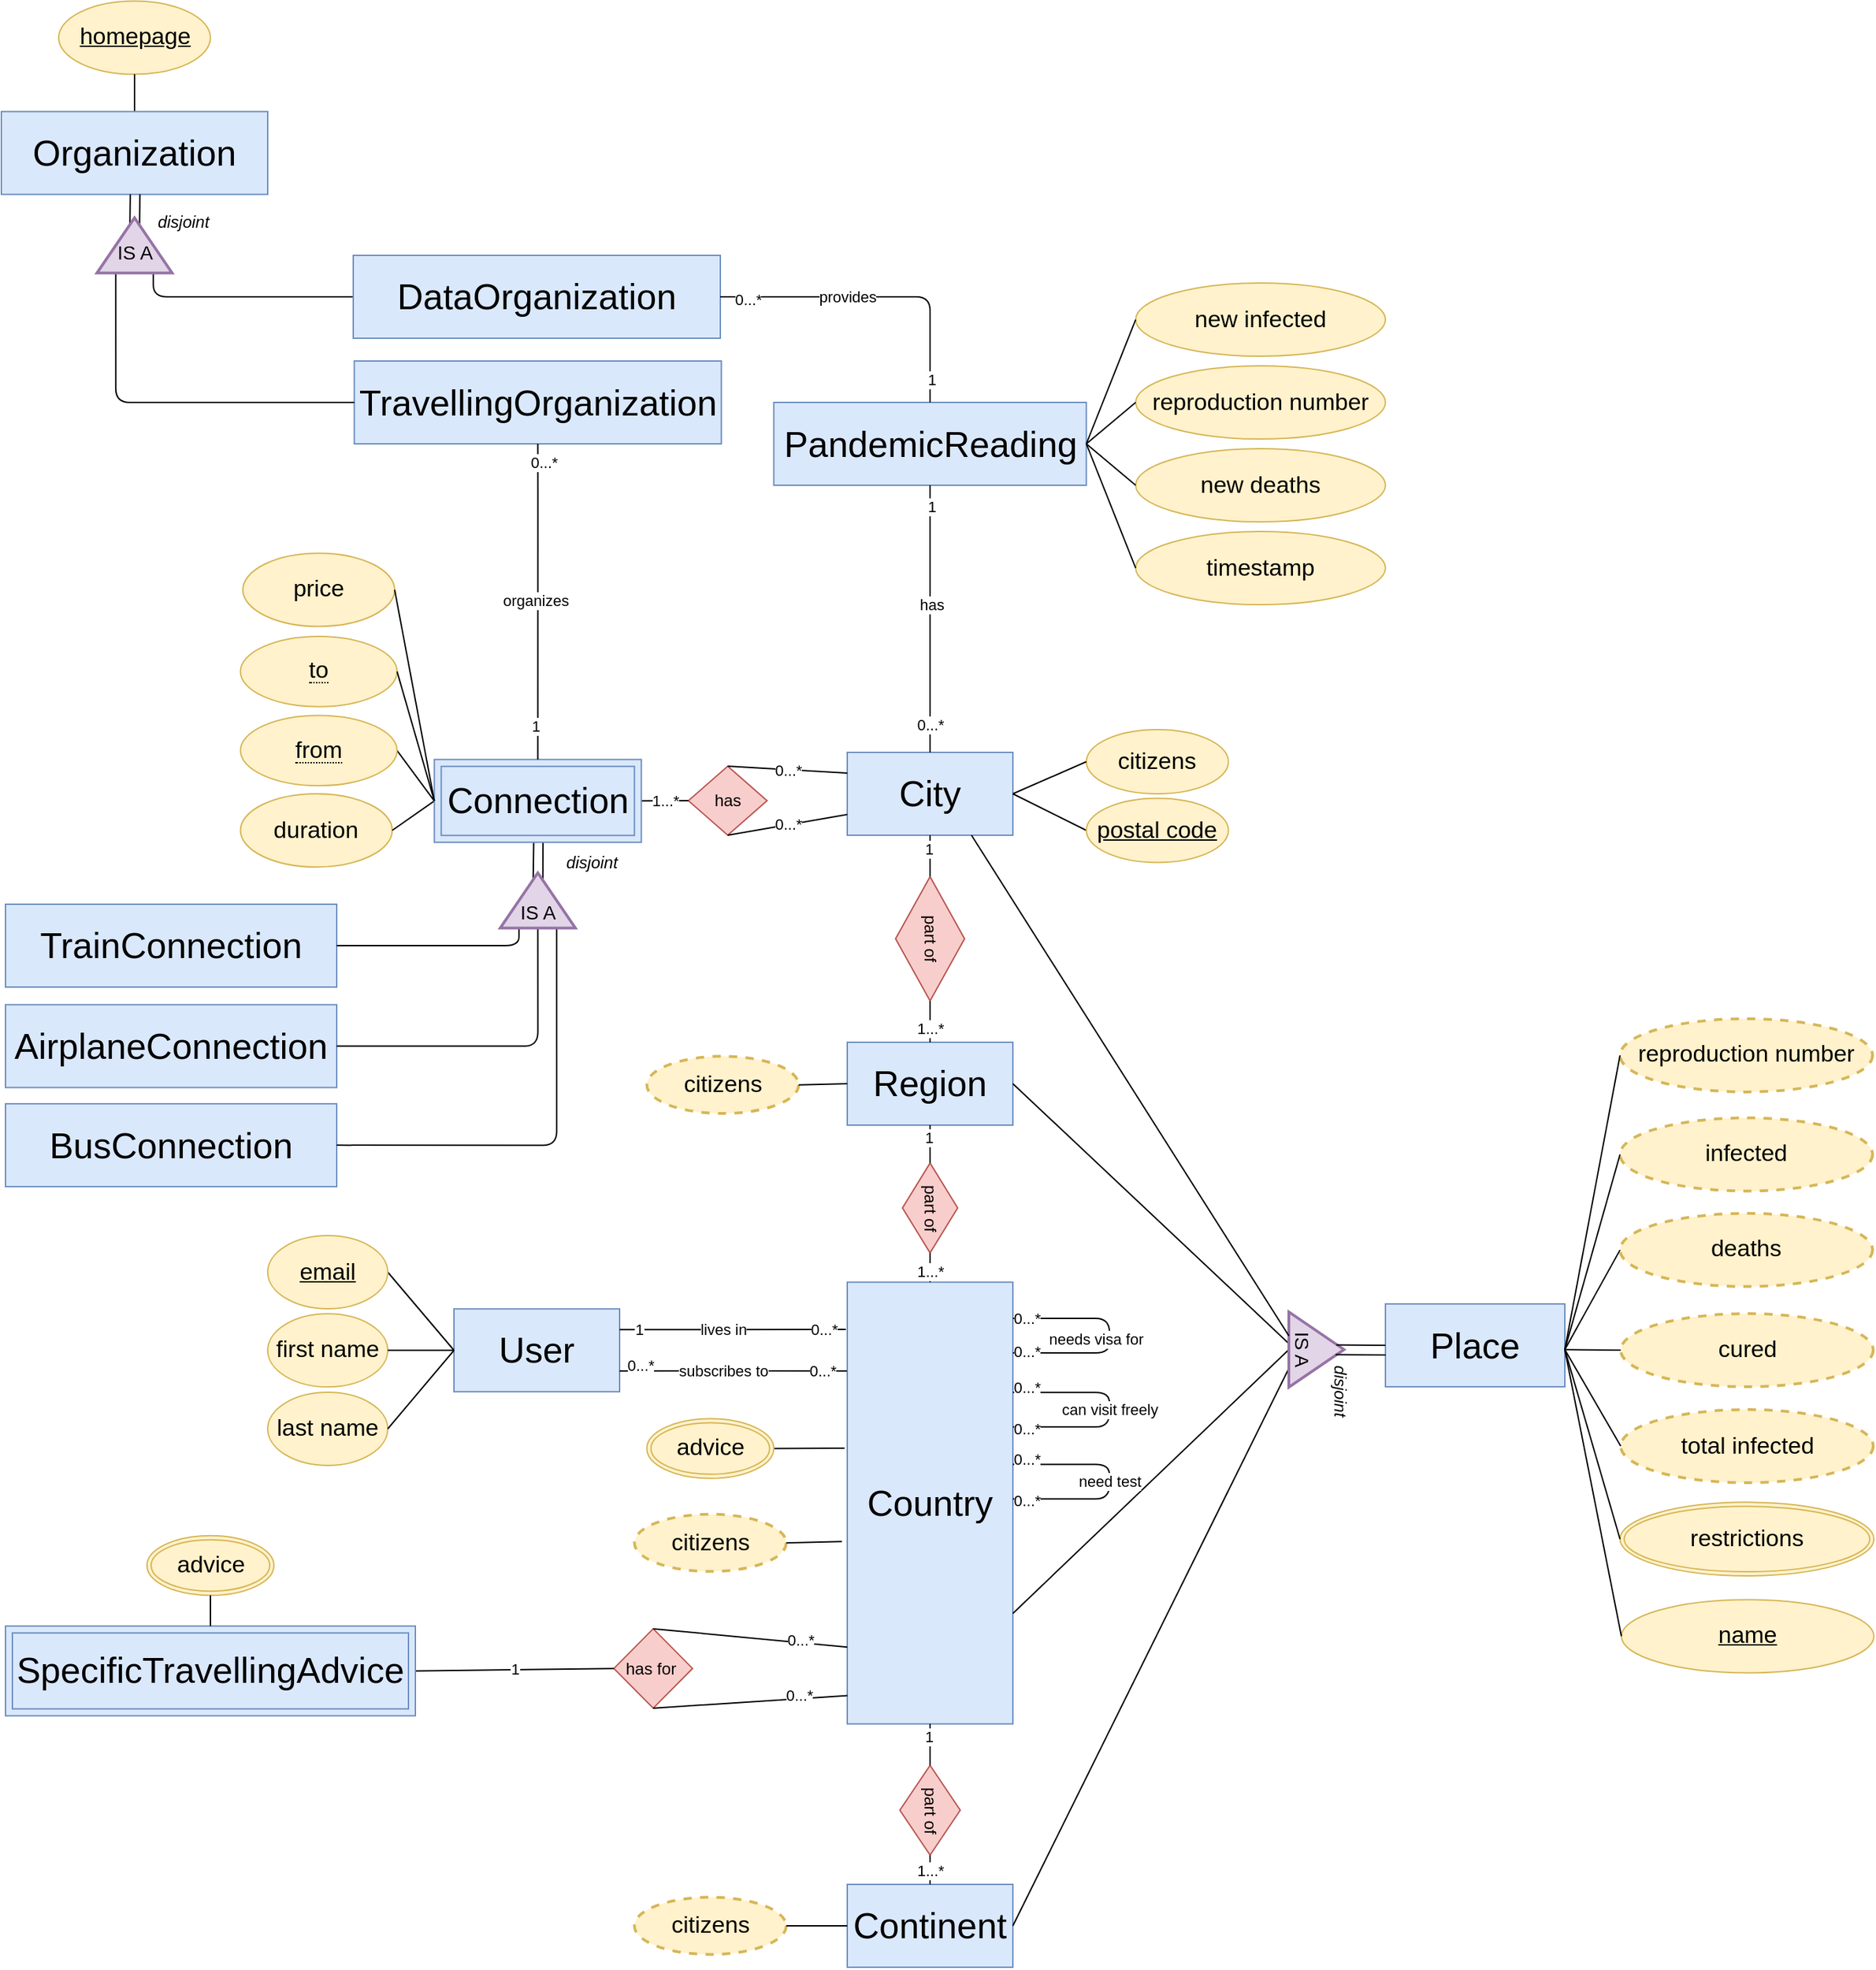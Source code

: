 <mxfile version="13.9.9" type="device"><diagram id="ZjA8rYTFpwmVR6wOcmPj" name="Page-1"><mxGraphModel dx="5244" dy="2432" grid="1" gridSize="10" guides="1" tooltips="1" connect="1" arrows="1" fold="1" page="0" pageScale="1" pageWidth="827" pageHeight="1169" math="0" shadow="0"><root><mxCell id="0"/><mxCell id="1" parent="0"/><mxCell id="2HYISnPU2SswC0DxFVqX-3" value="" style="endArrow=none;html=1;exitX=0;exitY=0.75;exitDx=0;exitDy=0;entryX=0;entryY=0.5;entryDx=0;entryDy=0;edgeStyle=orthogonalEdgeStyle;" edge="1" parent="1" source="MnN4bnCFbutlqHpsRMHi-21" target="MnN4bnCFbutlqHpsRMHi-16"><mxGeometry width="50" height="50" relative="1" as="geometry"><mxPoint x="-2140" y="-470" as="sourcePoint"/><mxPoint x="-2090" y="-520" as="targetPoint"/></mxGeometry></mxCell><mxCell id="MnN4bnCFbutlqHpsRMHi-50" value="" style="endArrow=none;html=1;exitX=0.861;exitY=0.438;exitDx=0;exitDy=0;exitPerimeter=0;entryX=0.48;entryY=1.001;entryDx=0;entryDy=0;entryPerimeter=0;" parent="1" source="MnN4bnCFbutlqHpsRMHi-46" target="MnN4bnCFbutlqHpsRMHi-8" edge="1"><mxGeometry width="50" height="50" relative="1" as="geometry"><mxPoint x="-2181.06" y="-74.72" as="sourcePoint"/><mxPoint x="-1999.45" y="-88.32" as="targetPoint"/></mxGeometry></mxCell><mxCell id="MnN4bnCFbutlqHpsRMHi-49" value="" style="endArrow=none;html=1;entryX=0.525;entryY=0.995;entryDx=0;entryDy=0;exitX=0.846;exitY=0.567;exitDx=0;exitDy=0;exitPerimeter=0;entryPerimeter=0;" parent="1" source="MnN4bnCFbutlqHpsRMHi-46" target="MnN4bnCFbutlqHpsRMHi-8" edge="1"><mxGeometry width="50" height="50" relative="1" as="geometry"><mxPoint x="-2170.95" y="-90.0" as="sourcePoint"/><mxPoint x="-1999.253" y="-81.3" as="targetPoint"/></mxGeometry></mxCell><mxCell id="8H0sQJCH0B06Cu_fK3J2-1" value="&lt;font style=&quot;font-size: 26px&quot;&gt;Place&lt;/font&gt;" style="rounded=0;whiteSpace=wrap;html=1;strokeWidth=1;fillColor=#dae8fc;strokeColor=#6c8ebf;" parent="1" vertex="1"><mxGeometry x="-1310" y="239.54" width="130" height="60" as="geometry"/></mxCell><mxCell id="8H0sQJCH0B06Cu_fK3J2-7" value="&lt;span style=&quot;font-size: 17px&quot;&gt;reproduction number&lt;/span&gt;" style="ellipse;whiteSpace=wrap;html=1;dashed=1;strokeWidth=2;fillColor=#fff2cc;strokeColor=#d6b656;" parent="1" vertex="1"><mxGeometry x="-1140" y="32.95" width="183" height="53" as="geometry"/></mxCell><mxCell id="8H0sQJCH0B06Cu_fK3J2-17" value="&lt;font style=&quot;font-size: 26px&quot;&gt;City&lt;/font&gt;" style="rounded=0;whiteSpace=wrap;html=1;fillColor=#dae8fc;strokeColor=#6c8ebf;" parent="1" vertex="1"><mxGeometry x="-1700" y="-160" width="120" height="60" as="geometry"/></mxCell><mxCell id="8H0sQJCH0B06Cu_fK3J2-36" value="&lt;span style=&quot;font-size: 26px&quot;&gt;Region&lt;/span&gt;" style="rounded=0;whiteSpace=wrap;html=1;fillColor=#dae8fc;strokeColor=#6c8ebf;" parent="1" vertex="1"><mxGeometry x="-1700" y="50" width="120" height="60" as="geometry"/></mxCell><mxCell id="8H0sQJCH0B06Cu_fK3J2-41" value="&lt;font style=&quot;font-size: 26px&quot;&gt;Country&lt;/font&gt;" style="rounded=0;whiteSpace=wrap;html=1;fillColor=#dae8fc;strokeColor=#6c8ebf;" parent="1" vertex="1"><mxGeometry x="-1700" y="223.75" width="120" height="320" as="geometry"/></mxCell><mxCell id="8H0sQJCH0B06Cu_fK3J2-50" value="&lt;span style=&quot;font-size: 26px&quot;&gt;Continent&lt;/span&gt;" style="rounded=0;whiteSpace=wrap;html=1;fillColor=#dae8fc;strokeColor=#6c8ebf;" parent="1" vertex="1"><mxGeometry x="-1700" y="660" width="120" height="60" as="geometry"/></mxCell><mxCell id="8H0sQJCH0B06Cu_fK3J2-54" value="" style="endArrow=none;html=1;entryX=1;entryY=0.5;entryDx=0;entryDy=0;exitX=0.39;exitY=1;exitDx=0;exitDy=0;exitPerimeter=0;" parent="1" source="MnN4bnCFbutlqHpsRMHi-36" target="8H0sQJCH0B06Cu_fK3J2-36" edge="1"><mxGeometry width="50" height="50" relative="1" as="geometry"><mxPoint x="-1380" y="331" as="sourcePoint"/><mxPoint x="-1560" y="-40" as="targetPoint"/></mxGeometry></mxCell><mxCell id="8H0sQJCH0B06Cu_fK3J2-55" value="" style="endArrow=none;html=1;exitX=1;exitY=0.75;exitDx=0;exitDy=0;entryX=0;entryY=0.5;entryDx=0;entryDy=0;" parent="1" source="8H0sQJCH0B06Cu_fK3J2-41" target="MnN4bnCFbutlqHpsRMHi-35" edge="1"><mxGeometry width="50" height="50" relative="1" as="geometry"><mxPoint x="-1610" y="10" as="sourcePoint"/><mxPoint x="-1420" y="384" as="targetPoint"/></mxGeometry></mxCell><mxCell id="8H0sQJCH0B06Cu_fK3J2-56" value="" style="endArrow=none;html=1;exitX=1;exitY=0.5;exitDx=0;exitDy=0;entryX=0;entryY=0.75;entryDx=0;entryDy=0;" parent="1" source="8H0sQJCH0B06Cu_fK3J2-50" target="MnN4bnCFbutlqHpsRMHi-35" edge="1"><mxGeometry width="50" height="50" relative="1" as="geometry"><mxPoint x="-1610" y="10" as="sourcePoint"/><mxPoint x="-1120" y="463.13" as="targetPoint"/></mxGeometry></mxCell><mxCell id="8H0sQJCH0B06Cu_fK3J2-67" value="" style="endArrow=none;html=1;exitX=0;exitY=0.5;exitDx=0;exitDy=0;entryX=1;entryY=0.5;entryDx=0;entryDy=0;" parent="1" source="MnN4bnCFbutlqHpsRMHi-8" target="MnN4bnCFbutlqHpsRMHi-6" edge="1"><mxGeometry width="50" height="50" relative="1" as="geometry"><mxPoint x="-2250" y="-8.82" as="sourcePoint"/><mxPoint x="-2220" y="-28.82" as="targetPoint"/></mxGeometry></mxCell><mxCell id="8H0sQJCH0B06Cu_fK3J2-70" value="&lt;span style=&quot;font-size: 17px&quot;&gt;price&lt;/span&gt;" style="ellipse;whiteSpace=wrap;html=1;fillColor=#fff2cc;strokeColor=#d6b656;" parent="1" vertex="1"><mxGeometry x="-2138" y="-304.25" width="110" height="53" as="geometry"/></mxCell><mxCell id="8H0sQJCH0B06Cu_fK3J2-71" value="&lt;span style=&quot;font-size: 17px&quot;&gt;duration&lt;/span&gt;" style="ellipse;whiteSpace=wrap;html=1;fillColor=#fff2cc;strokeColor=#d6b656;" parent="1" vertex="1"><mxGeometry x="-2139.75" y="-130" width="110" height="53" as="geometry"/></mxCell><mxCell id="8H0sQJCH0B06Cu_fK3J2-72" value="&lt;span style=&quot;font-size: 17px&quot;&gt;&lt;u&gt;homepage&lt;/u&gt;&lt;/span&gt;" style="ellipse;whiteSpace=wrap;html=1;fillColor=#fff2cc;strokeColor=#d6b656;" parent="1" vertex="1"><mxGeometry x="-2271.5" y="-704.2" width="110" height="53" as="geometry"/></mxCell><mxCell id="8H0sQJCH0B06Cu_fK3J2-74" value="" style="endArrow=none;html=1;exitX=0.5;exitY=0;exitDx=0;exitDy=0;entryX=0.5;entryY=1;entryDx=0;entryDy=0;" parent="1" source="MnN4bnCFbutlqHpsRMHi-20" target="8H0sQJCH0B06Cu_fK3J2-72" edge="1"><mxGeometry width="50" height="50" relative="1" as="geometry"><mxPoint x="-2486.5" y="-397.8" as="sourcePoint"/><mxPoint x="-2554.5" y="-517.8" as="targetPoint"/></mxGeometry></mxCell><mxCell id="8H0sQJCH0B06Cu_fK3J2-76" value="" style="endArrow=none;html=1;exitX=1;exitY=0.5;exitDx=0;exitDy=0;entryX=0;entryY=0.5;entryDx=0;entryDy=0;" parent="1" source="8H0sQJCH0B06Cu_fK3J2-71" target="MnN4bnCFbutlqHpsRMHi-8" edge="1"><mxGeometry width="50" height="50" relative="1" as="geometry"><mxPoint x="-2230" y="75.18" as="sourcePoint"/><mxPoint x="-2286.75" y="-38.82" as="targetPoint"/></mxGeometry></mxCell><mxCell id="8H0sQJCH0B06Cu_fK3J2-77" value="&lt;font style=&quot;font-size: 26px&quot;&gt;TrainConnection&lt;/font&gt;" style="rounded=0;whiteSpace=wrap;html=1;fillColor=#dae8fc;strokeColor=#6c8ebf;" parent="1" vertex="1"><mxGeometry x="-2310" y="-50" width="240" height="60" as="geometry"/></mxCell><mxCell id="8H0sQJCH0B06Cu_fK3J2-78" value="&lt;font style=&quot;font-size: 26px&quot;&gt;AirplaneConnection&lt;/font&gt;" style="rounded=0;whiteSpace=wrap;html=1;fillColor=#dae8fc;strokeColor=#6c8ebf;" parent="1" vertex="1"><mxGeometry x="-2310" y="22.77" width="240" height="60" as="geometry"/></mxCell><mxCell id="8H0sQJCH0B06Cu_fK3J2-86" value="" style="endArrow=none;html=1;exitX=0;exitY=0.25;exitDx=0;exitDy=0;entryX=1;entryY=0.5;entryDx=0;entryDy=0;edgeStyle=orthogonalEdgeStyle;" parent="1" source="MnN4bnCFbutlqHpsRMHi-46" target="8H0sQJCH0B06Cu_fK3J2-77" edge="1"><mxGeometry width="50" height="50" relative="1" as="geometry"><mxPoint x="-2058.4" y="45.849" as="sourcePoint"/><mxPoint x="-2077" y="57.52" as="targetPoint"/></mxGeometry></mxCell><mxCell id="8H0sQJCH0B06Cu_fK3J2-87" value="" style="endArrow=none;html=1;entryX=1;entryY=0.5;entryDx=0;entryDy=0;exitX=0;exitY=0.5;exitDx=0;exitDy=0;edgeStyle=orthogonalEdgeStyle;" parent="1" source="MnN4bnCFbutlqHpsRMHi-46" target="8H0sQJCH0B06Cu_fK3J2-78" edge="1"><mxGeometry width="50" height="50" relative="1" as="geometry"><mxPoint x="-2058.88" y="52.77" as="sourcePoint"/><mxPoint x="-2077" y="57.52" as="targetPoint"/></mxGeometry></mxCell><mxCell id="8H0sQJCH0B06Cu_fK3J2-103" value="has" style="rhombus;whiteSpace=wrap;html=1;rotation=0;fillColor=#f8cecc;strokeColor=#b85450;" parent="1" vertex="1"><mxGeometry x="-1815.13" y="-150" width="57" height="50" as="geometry"/></mxCell><mxCell id="8H0sQJCH0B06Cu_fK3J2-104" value="0...*" style="endArrow=none;html=1;exitX=0.5;exitY=1;exitDx=0;exitDy=0;entryX=0;entryY=0.75;entryDx=0;entryDy=0;" parent="1" source="8H0sQJCH0B06Cu_fK3J2-103" target="8H0sQJCH0B06Cu_fK3J2-17" edge="1"><mxGeometry width="50" height="50" relative="1" as="geometry"><mxPoint x="-1467" y="-242.25" as="sourcePoint"/><mxPoint x="-1942" y="-62.25" as="targetPoint"/></mxGeometry></mxCell><mxCell id="8H0sQJCH0B06Cu_fK3J2-105" value="0...*" style="endArrow=none;html=1;exitX=0.5;exitY=0;exitDx=0;exitDy=0;entryX=0;entryY=0.25;entryDx=0;entryDy=0;" parent="1" source="8H0sQJCH0B06Cu_fK3J2-103" target="8H0sQJCH0B06Cu_fK3J2-17" edge="1"><mxGeometry width="50" height="50" relative="1" as="geometry"><mxPoint x="-1467" y="-242.25" as="sourcePoint"/><mxPoint x="-2032" y="-62.25" as="targetPoint"/></mxGeometry></mxCell><mxCell id="8H0sQJCH0B06Cu_fK3J2-106" value="1...*" style="endArrow=none;html=1;entryX=1;entryY=0.5;entryDx=0;entryDy=0;exitX=0;exitY=0.5;exitDx=0;exitDy=0;" parent="1" source="8H0sQJCH0B06Cu_fK3J2-103" target="MnN4bnCFbutlqHpsRMHi-8" edge="1"><mxGeometry width="50" height="50" relative="1" as="geometry"><mxPoint x="-1781.13" y="3.5" as="sourcePoint"/><mxPoint x="-2410.88" y="353.52" as="targetPoint"/></mxGeometry></mxCell><mxCell id="8H0sQJCH0B06Cu_fK3J2-120" value="part of" style="shape=rhombus;perimeter=rhombusPerimeter;whiteSpace=wrap;html=1;align=center;rotation=90;fillColor=#f8cecc;strokeColor=#b85450;" parent="1" vertex="1"><mxGeometry x="-1685" y="-50" width="90" height="50" as="geometry"/></mxCell><mxCell id="8H0sQJCH0B06Cu_fK3J2-121" value="" style="endArrow=none;html=1;exitX=1;exitY=0.5;exitDx=0;exitDy=0;entryX=0.5;entryY=0;entryDx=0;entryDy=0;" parent="1" source="8H0sQJCH0B06Cu_fK3J2-120" target="8H0sQJCH0B06Cu_fK3J2-36" edge="1"><mxGeometry width="50" height="50" relative="1" as="geometry"><mxPoint x="-1350" y="226.75" as="sourcePoint"/><mxPoint x="-1920" y="91.75" as="targetPoint"/></mxGeometry></mxCell><mxCell id="8H0sQJCH0B06Cu_fK3J2-122" value="1...*" style="edgeLabel;html=1;align=center;verticalAlign=middle;resizable=0;points=[];" parent="8H0sQJCH0B06Cu_fK3J2-121" vertex="1" connectable="0"><mxGeometry x="0.372" y="-1" relative="1" as="geometry"><mxPoint x="1" y="-1" as="offset"/></mxGeometry></mxCell><mxCell id="8H0sQJCH0B06Cu_fK3J2-123" value="" style="endArrow=none;html=1;exitX=0;exitY=0.5;exitDx=0;exitDy=0;entryX=0.5;entryY=1;entryDx=0;entryDy=0;" parent="1" source="8H0sQJCH0B06Cu_fK3J2-120" target="8H0sQJCH0B06Cu_fK3J2-17" edge="1"><mxGeometry width="50" height="50" relative="1" as="geometry"><mxPoint x="-1160" y="-81.75" as="sourcePoint"/><mxPoint x="-1920" y="-216.75" as="targetPoint"/></mxGeometry></mxCell><mxCell id="8H0sQJCH0B06Cu_fK3J2-124" value="1" style="edgeLabel;html=1;align=center;verticalAlign=middle;resizable=0;points=[];" parent="8H0sQJCH0B06Cu_fK3J2-123" vertex="1" connectable="0"><mxGeometry x="0.353" y="1" relative="1" as="geometry"><mxPoint as="offset"/></mxGeometry></mxCell><mxCell id="8H0sQJCH0B06Cu_fK3J2-125" value="part of" style="shape=rhombus;perimeter=rhombusPerimeter;whiteSpace=wrap;html=1;align=center;rotation=90;fillColor=#f8cecc;strokeColor=#b85450;" parent="1" vertex="1"><mxGeometry x="-1672.5" y="150" width="65" height="40" as="geometry"/></mxCell><mxCell id="8H0sQJCH0B06Cu_fK3J2-126" value="" style="endArrow=none;html=1;exitX=1;exitY=0.5;exitDx=0;exitDy=0;entryX=0.5;entryY=0;entryDx=0;entryDy=0;" parent="1" source="8H0sQJCH0B06Cu_fK3J2-125" target="8H0sQJCH0B06Cu_fK3J2-41" edge="1"><mxGeometry width="50" height="50" relative="1" as="geometry"><mxPoint x="-1158" y="388.75" as="sourcePoint"/><mxPoint x="-1699" y="254.75" as="targetPoint"/></mxGeometry></mxCell><mxCell id="8H0sQJCH0B06Cu_fK3J2-127" value="1...*" style="edgeLabel;html=1;align=center;verticalAlign=middle;resizable=0;points=[];" parent="8H0sQJCH0B06Cu_fK3J2-126" vertex="1" connectable="0"><mxGeometry x="0.372" y="-1" relative="1" as="geometry"><mxPoint x="1" y="-1" as="offset"/></mxGeometry></mxCell><mxCell id="8H0sQJCH0B06Cu_fK3J2-128" value="" style="endArrow=none;html=1;exitX=0;exitY=0.5;exitDx=0;exitDy=0;entryX=0.5;entryY=1;entryDx=0;entryDy=0;" parent="1" source="8H0sQJCH0B06Cu_fK3J2-125" target="8H0sQJCH0B06Cu_fK3J2-36" edge="1"><mxGeometry width="50" height="50" relative="1" as="geometry"><mxPoint x="-1158" y="388.75" as="sourcePoint"/><mxPoint x="-1918" y="253.75" as="targetPoint"/></mxGeometry></mxCell><mxCell id="8H0sQJCH0B06Cu_fK3J2-129" value="1" style="edgeLabel;html=1;align=center;verticalAlign=middle;resizable=0;points=[];" parent="8H0sQJCH0B06Cu_fK3J2-128" vertex="1" connectable="0"><mxGeometry x="0.353" y="1" relative="1" as="geometry"><mxPoint as="offset"/></mxGeometry></mxCell><mxCell id="8H0sQJCH0B06Cu_fK3J2-130" value="part of" style="shape=rhombus;perimeter=rhombusPerimeter;whiteSpace=wrap;html=1;align=center;rotation=90;fillColor=#f8cecc;strokeColor=#b85450;" parent="1" vertex="1"><mxGeometry x="-1672.5" y="584.37" width="65" height="43.75" as="geometry"/></mxCell><mxCell id="8H0sQJCH0B06Cu_fK3J2-131" value="" style="endArrow=none;html=1;exitX=1;exitY=0.5;exitDx=0;exitDy=0;entryX=0.5;entryY=0;entryDx=0;entryDy=0;" parent="1" source="8H0sQJCH0B06Cu_fK3J2-130" target="8H0sQJCH0B06Cu_fK3J2-50" edge="1"><mxGeometry width="50" height="50" relative="1" as="geometry"><mxPoint x="-843" y="388.75" as="sourcePoint"/><mxPoint x="-1423" y="253.75" as="targetPoint"/></mxGeometry></mxCell><mxCell id="8H0sQJCH0B06Cu_fK3J2-132" value="1...*" style="edgeLabel;html=1;align=center;verticalAlign=middle;resizable=0;points=[];" parent="8H0sQJCH0B06Cu_fK3J2-131" vertex="1" connectable="0"><mxGeometry x="0.372" y="-1" relative="1" as="geometry"><mxPoint x="1" y="-3.19" as="offset"/></mxGeometry></mxCell><mxCell id="8H0sQJCH0B06Cu_fK3J2-133" value="" style="endArrow=none;html=1;exitX=0;exitY=0.5;exitDx=0;exitDy=0;entryX=0.5;entryY=1;entryDx=0;entryDy=0;" parent="1" source="8H0sQJCH0B06Cu_fK3J2-130" target="8H0sQJCH0B06Cu_fK3J2-41" edge="1"><mxGeometry width="50" height="50" relative="1" as="geometry"><mxPoint x="-843" y="388.75" as="sourcePoint"/><mxPoint x="-1583" y="253.75" as="targetPoint"/></mxGeometry></mxCell><mxCell id="8H0sQJCH0B06Cu_fK3J2-134" value="1" style="edgeLabel;html=1;align=center;verticalAlign=middle;resizable=0;points=[];" parent="8H0sQJCH0B06Cu_fK3J2-133" vertex="1" connectable="0"><mxGeometry x="0.353" y="1" relative="1" as="geometry"><mxPoint as="offset"/></mxGeometry></mxCell><mxCell id="8H0sQJCH0B06Cu_fK3J2-140" value="" style="endArrow=none;html=1;exitX=1;exitY=0.5;exitDx=0;exitDy=0;" parent="1" source="JsZ9Q_wX39i_eCCLff4k-5" edge="1"><mxGeometry width="50" height="50" relative="1" as="geometry"><mxPoint x="-1715.0" y="430.25" as="sourcePoint"/><mxPoint x="-1702" y="344" as="targetPoint"/></mxGeometry></mxCell><mxCell id="8H0sQJCH0B06Cu_fK3J2-177" value="" style="endArrow=none;html=1;exitX=1;exitY=0.5;exitDx=0;exitDy=0;" parent="1" edge="1"><mxGeometry width="50" height="50" relative="1" as="geometry"><mxPoint x="-1580" y="250.0" as="sourcePoint"/><mxPoint x="-1580" y="275" as="targetPoint"/><Array as="points"><mxPoint x="-1510" y="250"/><mxPoint x="-1510" y="275"/></Array></mxGeometry></mxCell><mxCell id="8H0sQJCH0B06Cu_fK3J2-178" value="needs visa for" style="edgeLabel;html=1;align=center;verticalAlign=middle;resizable=0;points=[];" parent="8H0sQJCH0B06Cu_fK3J2-177" vertex="1" connectable="0"><mxGeometry x="-0.485" y="4" relative="1" as="geometry"><mxPoint x="17.14" y="19" as="offset"/></mxGeometry></mxCell><mxCell id="8H0sQJCH0B06Cu_fK3J2-179" value="0...*" style="edgeLabel;html=1;align=center;verticalAlign=middle;resizable=0;points=[];" parent="8H0sQJCH0B06Cu_fK3J2-177" vertex="1" connectable="0"><mxGeometry x="0.89" y="-1" relative="1" as="geometry"><mxPoint x="0.83" as="offset"/></mxGeometry></mxCell><mxCell id="8H0sQJCH0B06Cu_fK3J2-180" value="0...*" style="edgeLabel;html=1;align=center;verticalAlign=middle;resizable=0;points=[];" parent="8H0sQJCH0B06Cu_fK3J2-177" vertex="1" connectable="0"><mxGeometry x="-0.881" relative="1" as="geometry"><mxPoint as="offset"/></mxGeometry></mxCell><mxCell id="8H0sQJCH0B06Cu_fK3J2-185" value="can visit freely" style="endArrow=none;html=1;entryX=1;entryY=0.5;entryDx=0;entryDy=0;" parent="1" edge="1"><mxGeometry width="50" height="50" relative="1" as="geometry"><mxPoint x="-1580" y="328.63" as="sourcePoint"/><mxPoint x="-1580" y="303.63" as="targetPoint"/><Array as="points"><mxPoint x="-1510" y="328.63"/><mxPoint x="-1510" y="303.63"/></Array><mxPoint as="offset"/></mxGeometry></mxCell><mxCell id="8H0sQJCH0B06Cu_fK3J2-186" value="0...*" style="edgeLabel;html=1;align=center;verticalAlign=middle;resizable=0;points=[];" parent="8H0sQJCH0B06Cu_fK3J2-185" vertex="1" connectable="0"><mxGeometry x="-0.873" y="-1" relative="1" as="geometry"><mxPoint x="-0.56" as="offset"/></mxGeometry></mxCell><mxCell id="8H0sQJCH0B06Cu_fK3J2-187" value="0...*" style="edgeLabel;html=1;align=center;verticalAlign=middle;resizable=0;points=[];" parent="8H0sQJCH0B06Cu_fK3J2-185" vertex="1" connectable="0"><mxGeometry x="0.835" relative="1" as="geometry"><mxPoint x="-3.61" y="-3.67" as="offset"/></mxGeometry></mxCell><mxCell id="8H0sQJCH0B06Cu_fK3J2-191" value="need test" style="endArrow=none;html=1;entryX=1;entryY=0.5;entryDx=0;entryDy=0;" parent="1" edge="1"><mxGeometry width="50" height="50" relative="1" as="geometry"><mxPoint x="-1580" y="380.76" as="sourcePoint"/><mxPoint x="-1580" y="355.76" as="targetPoint"/><Array as="points"><mxPoint x="-1510" y="380.76"/><mxPoint x="-1510" y="355.76"/></Array><mxPoint as="offset"/></mxGeometry></mxCell><mxCell id="8H0sQJCH0B06Cu_fK3J2-192" value="0...*" style="edgeLabel;html=1;align=center;verticalAlign=middle;resizable=0;points=[];" parent="8H0sQJCH0B06Cu_fK3J2-191" vertex="1" connectable="0"><mxGeometry x="-0.873" y="-1" relative="1" as="geometry"><mxPoint x="-0.56" as="offset"/></mxGeometry></mxCell><mxCell id="8H0sQJCH0B06Cu_fK3J2-193" value="0...*" style="edgeLabel;html=1;align=center;verticalAlign=middle;resizable=0;points=[];" parent="8H0sQJCH0B06Cu_fK3J2-191" vertex="1" connectable="0"><mxGeometry x="0.835" relative="1" as="geometry"><mxPoint x="-3.61" y="-3.67" as="offset"/></mxGeometry></mxCell><mxCell id="8H0sQJCH0B06Cu_fK3J2-205" value="has for&amp;nbsp;" style="rhombus;whiteSpace=wrap;html=1;rotation=0;fillColor=#f8cecc;strokeColor=#b85450;" parent="1" vertex="1"><mxGeometry x="-1869.12" y="474.82" width="57" height="57.5" as="geometry"/></mxCell><mxCell id="8H0sQJCH0B06Cu_fK3J2-206" value="" style="endArrow=none;html=1;exitX=0;exitY=0.826;exitDx=0;exitDy=0;entryX=0.5;entryY=0;entryDx=0;entryDy=0;exitPerimeter=0;" parent="1" source="8H0sQJCH0B06Cu_fK3J2-41" target="8H0sQJCH0B06Cu_fK3J2-205" edge="1"><mxGeometry width="50" height="50" relative="1" as="geometry"><mxPoint x="-1753" y="683.75" as="sourcePoint"/><mxPoint x="-1953" y="1458.75" as="targetPoint"/></mxGeometry></mxCell><mxCell id="8H0sQJCH0B06Cu_fK3J2-207" value="0...*" style="edgeLabel;html=1;align=center;verticalAlign=middle;resizable=0;points=[];" parent="8H0sQJCH0B06Cu_fK3J2-206" vertex="1" connectable="0"><mxGeometry x="-0.51" y="-1" relative="1" as="geometry"><mxPoint y="-1" as="offset"/></mxGeometry></mxCell><mxCell id="8H0sQJCH0B06Cu_fK3J2-208" value="" style="endArrow=none;html=1;exitX=0.5;exitY=1;exitDx=0;exitDy=0;entryX=0.001;entryY=0.936;entryDx=0;entryDy=0;entryPerimeter=0;" parent="1" source="8H0sQJCH0B06Cu_fK3J2-205" target="8H0sQJCH0B06Cu_fK3J2-41" edge="1"><mxGeometry width="50" height="50" relative="1" as="geometry"><mxPoint x="-2003" y="1508.75" as="sourcePoint"/><mxPoint x="-1753" y="758.75" as="targetPoint"/></mxGeometry></mxCell><mxCell id="8H0sQJCH0B06Cu_fK3J2-209" value="0...*" style="edgeLabel;html=1;align=center;verticalAlign=middle;resizable=0;points=[];" parent="8H0sQJCH0B06Cu_fK3J2-208" vertex="1" connectable="0"><mxGeometry x="0.56" y="3" relative="1" as="geometry"><mxPoint x="-4.7" as="offset"/></mxGeometry></mxCell><mxCell id="8H0sQJCH0B06Cu_fK3J2-210" value="1" style="endArrow=none;html=1;exitX=0;exitY=0.5;exitDx=0;exitDy=0;entryX=1;entryY=0.5;entryDx=0;entryDy=0;" parent="1" source="8H0sQJCH0B06Cu_fK3J2-205" target="MnN4bnCFbutlqHpsRMHi-10" edge="1"><mxGeometry width="50" height="50" relative="1" as="geometry"><mxPoint x="-1980" y="439.44" as="sourcePoint"/><mxPoint x="-2003.6" y="492.54" as="targetPoint"/></mxGeometry></mxCell><mxCell id="8H0sQJCH0B06Cu_fK3J2-211" value="&lt;span style=&quot;font-size: 26px&quot;&gt;User&lt;/span&gt;" style="rounded=0;whiteSpace=wrap;html=1;fillColor=#dae8fc;strokeColor=#6c8ebf;" parent="1" vertex="1"><mxGeometry x="-1985" y="243.13" width="120" height="60" as="geometry"/></mxCell><mxCell id="8H0sQJCH0B06Cu_fK3J2-213" value="" style="endArrow=none;html=1;entryX=1;entryY=0.5;entryDx=0;entryDy=0;exitX=0;exitY=0.5;exitDx=0;exitDy=0;" parent="1" source="8H0sQJCH0B06Cu_fK3J2-211" target="JsZ9Q_wX39i_eCCLff4k-34" edge="1"><mxGeometry width="50" height="50" relative="1" as="geometry"><mxPoint x="-1960" y="330" as="sourcePoint"/><mxPoint x="-2028.0" y="250.25" as="targetPoint"/></mxGeometry></mxCell><mxCell id="8H0sQJCH0B06Cu_fK3J2-218" value="&lt;span style=&quot;font-size: 17px&quot;&gt;first name&lt;/span&gt;" style="ellipse;whiteSpace=wrap;html=1;fillColor=#fff2cc;strokeColor=#d6b656;" parent="1" vertex="1"><mxGeometry x="-2120" y="246.63" width="87" height="53" as="geometry"/></mxCell><mxCell id="8H0sQJCH0B06Cu_fK3J2-219" value="" style="endArrow=none;html=1;exitX=0;exitY=0.5;exitDx=0;exitDy=0;entryX=1;entryY=0.5;entryDx=0;entryDy=0;" parent="1" source="8H0sQJCH0B06Cu_fK3J2-211" target="8H0sQJCH0B06Cu_fK3J2-218" edge="1"><mxGeometry width="50" height="50" relative="1" as="geometry"><mxPoint x="-2048" y="224.63" as="sourcePoint"/><mxPoint x="-1998" y="174.63" as="targetPoint"/></mxGeometry></mxCell><mxCell id="8H0sQJCH0B06Cu_fK3J2-220" value="subscribes to" style="endArrow=none;html=1;entryX=1;entryY=0.75;entryDx=0;entryDy=0;exitX=-0.002;exitY=0.201;exitDx=0;exitDy=0;exitPerimeter=0;" parent="1" source="8H0sQJCH0B06Cu_fK3J2-41" target="8H0sQJCH0B06Cu_fK3J2-211" edge="1"><mxGeometry x="0.09" width="50" height="50" relative="1" as="geometry"><mxPoint x="-1955" y="154.63" as="sourcePoint"/><mxPoint x="-1768" y="304.63" as="targetPoint"/><mxPoint as="offset"/><Array as="points"><mxPoint x="-1790" y="288"/></Array></mxGeometry></mxCell><mxCell id="8H0sQJCH0B06Cu_fK3J2-221" value="0...*" style="edgeLabel;html=1;align=center;verticalAlign=middle;resizable=0;points=[];" parent="8H0sQJCH0B06Cu_fK3J2-220" vertex="1" connectable="0"><mxGeometry x="0.744" y="-4" relative="1" as="geometry"><mxPoint x="-6.16" as="offset"/></mxGeometry></mxCell><mxCell id="8H0sQJCH0B06Cu_fK3J2-222" value="0...*" style="edgeLabel;html=1;align=center;verticalAlign=middle;resizable=0;points=[];" parent="8H0sQJCH0B06Cu_fK3J2-220" vertex="1" connectable="0"><mxGeometry x="-0.776" relative="1" as="geometry"><mxPoint as="offset"/></mxGeometry></mxCell><mxCell id="8H0sQJCH0B06Cu_fK3J2-223" value="lives in" style="endArrow=none;html=1;entryX=1;entryY=0.25;entryDx=0;entryDy=0;" parent="1" target="8H0sQJCH0B06Cu_fK3J2-211" edge="1"><mxGeometry x="0.085" width="50" height="50" relative="1" as="geometry"><mxPoint x="-1701" y="258" as="sourcePoint"/><mxPoint x="-1921" y="314.63" as="targetPoint"/><Array as="points"/><mxPoint as="offset"/></mxGeometry></mxCell><mxCell id="8H0sQJCH0B06Cu_fK3J2-224" value="0...*" style="edgeLabel;html=1;align=center;verticalAlign=middle;resizable=0;points=[];" parent="8H0sQJCH0B06Cu_fK3J2-223" vertex="1" connectable="0"><mxGeometry x="-0.803" relative="1" as="geometry"><mxPoint as="offset"/></mxGeometry></mxCell><mxCell id="8H0sQJCH0B06Cu_fK3J2-225" value="1" style="edgeLabel;html=1;align=center;verticalAlign=middle;resizable=0;points=[];" parent="8H0sQJCH0B06Cu_fK3J2-223" vertex="1" connectable="0"><mxGeometry x="0.828" relative="1" as="geometry"><mxPoint as="offset"/></mxGeometry></mxCell><mxCell id="8H0sQJCH0B06Cu_fK3J2-240" value="&lt;font style=&quot;font-size: 26px&quot;&gt;BusConnection&lt;/font&gt;" style="rounded=0;whiteSpace=wrap;html=1;fillColor=#dae8fc;strokeColor=#6c8ebf;" parent="1" vertex="1"><mxGeometry x="-2310" y="94.56" width="240" height="60" as="geometry"/></mxCell><mxCell id="8H0sQJCH0B06Cu_fK3J2-241" value="" style="endArrow=none;html=1;exitX=1;exitY=0.5;exitDx=0;exitDy=0;entryX=0;entryY=0.75;entryDx=0;entryDy=0;edgeStyle=orthogonalEdgeStyle;" parent="1" source="8H0sQJCH0B06Cu_fK3J2-240" target="MnN4bnCFbutlqHpsRMHi-46" edge="1"><mxGeometry width="50" height="50" relative="1" as="geometry"><mxPoint x="-2127" y="37.52" as="sourcePoint"/><mxPoint x="-2058.88" y="66.395" as="targetPoint"/></mxGeometry></mxCell><mxCell id="MnN4bnCFbutlqHpsRMHi-1" value="&lt;font style=&quot;font-size: 26px&quot;&gt;PandemicReading&lt;/font&gt;" style="rounded=0;whiteSpace=wrap;html=1;fillColor=#dae8fc;strokeColor=#6c8ebf;" parent="1" vertex="1"><mxGeometry x="-1753.25" y="-413.5" width="226.5" height="60" as="geometry"/></mxCell><mxCell id="MnN4bnCFbutlqHpsRMHi-6" value="&lt;span style=&quot;border-bottom: 1px dotted&quot;&gt;&lt;font style=&quot;font-size: 17px&quot;&gt;from&lt;/font&gt;&lt;/span&gt;" style="ellipse;whiteSpace=wrap;html=1;align=center;fillColor=#fff2cc;strokeColor=#d6b656;" parent="1" vertex="1"><mxGeometry x="-2139.75" y="-186.77" width="113.5" height="50.88" as="geometry"/></mxCell><mxCell id="MnN4bnCFbutlqHpsRMHi-7" value="&lt;span style=&quot;border-bottom: 1px dotted&quot;&gt;&lt;font style=&quot;font-size: 17px&quot;&gt;to&lt;/font&gt;&lt;/span&gt;" style="ellipse;whiteSpace=wrap;html=1;align=center;fillColor=#fff2cc;strokeColor=#d6b656;" parent="1" vertex="1"><mxGeometry x="-2139.75" y="-244" width="113.5" height="50.88" as="geometry"/></mxCell><mxCell id="MnN4bnCFbutlqHpsRMHi-8" value="&lt;span style=&quot;font-size: 26px&quot;&gt;Connection&lt;/span&gt;" style="shape=ext;margin=3;double=1;whiteSpace=wrap;html=1;align=center;fillColor=#dae8fc;strokeColor=#6c8ebf;" parent="1" vertex="1"><mxGeometry x="-1999.25" y="-154.84" width="150" height="60" as="geometry"/></mxCell><mxCell id="MnN4bnCFbutlqHpsRMHi-10" value="&lt;span style=&quot;font-size: 26px&quot;&gt;SpecificTravellingAdvice&lt;/span&gt;" style="shape=ext;margin=3;double=1;whiteSpace=wrap;html=1;align=center;fillColor=#dae8fc;strokeColor=#6c8ebf;" parent="1" vertex="1"><mxGeometry x="-2310" y="472.84" width="297" height="65" as="geometry"/></mxCell><mxCell id="MnN4bnCFbutlqHpsRMHi-12" value="has" style="endArrow=none;html=1;entryX=0.5;entryY=0;entryDx=0;entryDy=0;exitX=0.5;exitY=1;exitDx=0;exitDy=0;" parent="1" source="MnN4bnCFbutlqHpsRMHi-1" target="8H0sQJCH0B06Cu_fK3J2-17" edge="1"><mxGeometry x="-0.112" y="1" width="50" height="50" relative="1" as="geometry"><mxPoint x="-2340" y="190" as="sourcePoint"/><mxPoint x="-2290" y="140" as="targetPoint"/><mxPoint as="offset"/></mxGeometry></mxCell><mxCell id="MnN4bnCFbutlqHpsRMHi-13" value="1" style="edgeLabel;html=1;align=center;verticalAlign=middle;resizable=0;points=[];" parent="MnN4bnCFbutlqHpsRMHi-12" vertex="1" connectable="0"><mxGeometry x="-0.846" y="1" relative="1" as="geometry"><mxPoint as="offset"/></mxGeometry></mxCell><mxCell id="MnN4bnCFbutlqHpsRMHi-14" value="0...*" style="edgeLabel;html=1;align=center;verticalAlign=middle;resizable=0;points=[];" parent="MnN4bnCFbutlqHpsRMHi-12" vertex="1" connectable="0"><mxGeometry x="0.735" y="1" relative="1" as="geometry"><mxPoint x="-1" y="5.5" as="offset"/></mxGeometry></mxCell><mxCell id="MnN4bnCFbutlqHpsRMHi-17" value="&lt;span style=&quot;font-size: 26px&quot;&gt;TravellingOrganization&lt;/span&gt;" style="rounded=0;whiteSpace=wrap;html=1;fillColor=#dae8fc;strokeColor=#6c8ebf;" parent="1" vertex="1"><mxGeometry x="-2057.25" y="-443.5" width="266" height="60" as="geometry"/></mxCell><mxCell id="MnN4bnCFbutlqHpsRMHi-20" value="&lt;span style=&quot;font-size: 26px&quot;&gt;Organization&lt;/span&gt;" style="rounded=0;whiteSpace=wrap;html=1;fillColor=#dae8fc;strokeColor=#6c8ebf;" parent="1" vertex="1"><mxGeometry x="-2313" y="-624.2" width="193" height="60" as="geometry"/></mxCell><mxCell id="MnN4bnCFbutlqHpsRMHi-23" value="&lt;i&gt;disjoint&lt;/i&gt;" style="text;html=1;strokeColor=none;fillColor=none;align=center;verticalAlign=middle;whiteSpace=wrap;rounded=0;" parent="1" vertex="1"><mxGeometry x="-2201.5" y="-554.2" width="40" height="20" as="geometry"/></mxCell><mxCell id="MnN4bnCFbutlqHpsRMHi-24" value="" style="endArrow=none;html=1;entryX=0.52;entryY=1.005;entryDx=0;entryDy=0;entryPerimeter=0;exitX=0.846;exitY=0.567;exitDx=0;exitDy=0;exitPerimeter=0;" parent="1" source="MnN4bnCFbutlqHpsRMHi-21" edge="1"><mxGeometry width="50" height="50" relative="1" as="geometry"><mxPoint x="-2561" y="-381.0" as="sourcePoint"/><mxPoint x="-2212.64" y="-564.2" as="targetPoint"/></mxGeometry></mxCell><mxCell id="MnN4bnCFbutlqHpsRMHi-25" value="" style="endArrow=none;html=1;exitX=0.861;exitY=0.438;exitDx=0;exitDy=0;exitPerimeter=0;entryX=0.484;entryY=1.005;entryDx=0;entryDy=0;entryPerimeter=0;" parent="1" source="MnN4bnCFbutlqHpsRMHi-21" edge="1"><mxGeometry width="50" height="50" relative="1" as="geometry"><mxPoint x="-2571.11" y="-365.72" as="sourcePoint"/><mxPoint x="-2219.588" y="-564.2" as="targetPoint"/></mxGeometry></mxCell><mxCell id="MnN4bnCFbutlqHpsRMHi-28" value="" style="endArrow=none;html=1;exitX=0;exitY=0.25;exitDx=0;exitDy=0;entryX=0;entryY=0.5;entryDx=0;entryDy=0;edgeStyle=orthogonalEdgeStyle;" parent="1" source="MnN4bnCFbutlqHpsRMHi-21" target="MnN4bnCFbutlqHpsRMHi-17" edge="1"><mxGeometry width="50" height="50" relative="1" as="geometry"><mxPoint x="-2541.5" y="-226.5" as="sourcePoint"/><mxPoint x="-2491.5" y="-276.5" as="targetPoint"/></mxGeometry></mxCell><mxCell id="MnN4bnCFbutlqHpsRMHi-34" value="&lt;span style=&quot;font-size: 17px&quot;&gt;restrictions&lt;/span&gt;" style="ellipse;shape=doubleEllipse;margin=3;whiteSpace=wrap;html=1;align=center;fillColor=#fff2cc;strokeColor=#d6b656;" parent="1" vertex="1"><mxGeometry x="-1140" y="383.18" width="184" height="53.3" as="geometry"/></mxCell><mxCell id="MnN4bnCFbutlqHpsRMHi-35" value="" style="triangle;whiteSpace=wrap;html=1;strokeWidth=2;rotation=0;fillColor=#e1d5e7;strokeColor=#9673a6;" parent="1" vertex="1"><mxGeometry x="-1380.0" y="245.36" width="40" height="54.5" as="geometry"/></mxCell><mxCell id="MnN4bnCFbutlqHpsRMHi-36" value="&lt;font style=&quot;font-size: 14px&quot;&gt;IS A&lt;/font&gt;" style="text;html=1;strokeColor=none;fillColor=none;align=center;verticalAlign=middle;whiteSpace=wrap;rounded=0;rotation=90;" parent="1" vertex="1"><mxGeometry x="-1390.0" y="262.61" width="40" height="20" as="geometry"/></mxCell><mxCell id="MnN4bnCFbutlqHpsRMHi-37" value="&lt;i&gt;disjoint&lt;/i&gt;" style="text;html=1;strokeColor=none;fillColor=none;align=center;verticalAlign=middle;whiteSpace=wrap;rounded=0;rotation=90;" parent="1" vertex="1"><mxGeometry x="-1363.0" y="292.86" width="40" height="20" as="geometry"/></mxCell><mxCell id="MnN4bnCFbutlqHpsRMHi-38" value="" style="endArrow=none;html=1;entryX=0.001;entryY=0.617;entryDx=0;entryDy=0;exitX=0.846;exitY=0.567;exitDx=0;exitDy=0;exitPerimeter=0;entryPerimeter=0;" parent="1" source="MnN4bnCFbutlqHpsRMHi-35" target="8H0sQJCH0B06Cu_fK3J2-1" edge="1"><mxGeometry width="50" height="50" relative="1" as="geometry"><mxPoint x="-1481.5" y="268.18" as="sourcePoint"/><mxPoint x="-1486.14" y="239.86" as="targetPoint"/></mxGeometry></mxCell><mxCell id="MnN4bnCFbutlqHpsRMHi-39" value="" style="endArrow=none;html=1;exitX=0.861;exitY=0.438;exitDx=0;exitDy=0;exitPerimeter=0;entryX=0;entryY=0.5;entryDx=0;entryDy=0;" parent="1" source="MnN4bnCFbutlqHpsRMHi-35" target="8H0sQJCH0B06Cu_fK3J2-1" edge="1"><mxGeometry width="50" height="50" relative="1" as="geometry"><mxPoint x="-1491.61" y="283.46" as="sourcePoint"/><mxPoint x="-1493.088" y="239.86" as="targetPoint"/></mxGeometry></mxCell><mxCell id="MnN4bnCFbutlqHpsRMHi-46" value="" style="triangle;whiteSpace=wrap;html=1;strokeWidth=2;rotation=-90;fillColor=#e1d5e7;strokeColor=#9673a6;" parent="1" vertex="1"><mxGeometry x="-1944.25" y="-80.0" width="40" height="54.5" as="geometry"/></mxCell><mxCell id="MnN4bnCFbutlqHpsRMHi-47" value="&lt;font style=&quot;font-size: 14px&quot;&gt;IS A&lt;/font&gt;" style="text;html=1;strokeColor=none;fillColor=none;align=center;verticalAlign=middle;whiteSpace=wrap;rounded=0;rotation=0;" parent="1" vertex="1"><mxGeometry x="-1944.25" y="-53.68" width="40" height="20" as="geometry"/></mxCell><mxCell id="MnN4bnCFbutlqHpsRMHi-48" value="&lt;i&gt;disjoint&lt;/i&gt;" style="text;html=1;strokeColor=none;fillColor=none;align=center;verticalAlign=middle;whiteSpace=wrap;rounded=0;rotation=0;" parent="1" vertex="1"><mxGeometry x="-1905" y="-90.0" width="40" height="20" as="geometry"/></mxCell><mxCell id="MnN4bnCFbutlqHpsRMHi-16" value="&lt;span style=&quot;font-size: 26px&quot;&gt;DataOrganization&lt;/span&gt;" style="rounded=0;whiteSpace=wrap;html=1;fillColor=#dae8fc;strokeColor=#6c8ebf;" parent="1" vertex="1"><mxGeometry x="-2058" y="-520" width="266" height="60" as="geometry"/></mxCell><mxCell id="MnN4bnCFbutlqHpsRMHi-57" value="" style="endArrow=none;html=1;entryX=1;entryY=0.5;entryDx=0;entryDy=0;exitX=0.5;exitY=0;exitDx=0;exitDy=0;edgeStyle=orthogonalEdgeStyle;" parent="1" source="MnN4bnCFbutlqHpsRMHi-1" target="MnN4bnCFbutlqHpsRMHi-16" edge="1"><mxGeometry width="50" height="50" relative="1" as="geometry"><mxPoint x="-1736.5" y="-380" as="sourcePoint"/><mxPoint x="-1854" y="-380" as="targetPoint"/></mxGeometry></mxCell><mxCell id="MnN4bnCFbutlqHpsRMHi-58" value="provides" style="edgeLabel;html=1;align=center;verticalAlign=middle;resizable=0;points=[];" parent="MnN4bnCFbutlqHpsRMHi-57" vertex="1" connectable="0"><mxGeometry x="0.76" relative="1" as="geometry"><mxPoint x="64.5" y="8.438e-15" as="offset"/></mxGeometry></mxCell><mxCell id="MnN4bnCFbutlqHpsRMHi-59" value="0...*" style="edgeLabel;html=1;align=center;verticalAlign=middle;resizable=0;points=[];" parent="MnN4bnCFbutlqHpsRMHi-57" vertex="1" connectable="0"><mxGeometry x="0.817" y="-1" relative="1" as="geometry"><mxPoint x="-1" y="2.5" as="offset"/></mxGeometry></mxCell><mxCell id="MnN4bnCFbutlqHpsRMHi-60" value="1" style="edgeLabel;html=1;align=center;verticalAlign=middle;resizable=0;points=[];" parent="MnN4bnCFbutlqHpsRMHi-57" vertex="1" connectable="0"><mxGeometry x="-0.757" y="-1" relative="1" as="geometry"><mxPoint y="11.5" as="offset"/></mxGeometry></mxCell><mxCell id="MnN4bnCFbutlqHpsRMHi-62" value="&lt;font style=&quot;font-size: 17px&quot;&gt;reproduction number&lt;/font&gt;" style="ellipse;whiteSpace=wrap;html=1;fillColor=#fff2cc;strokeColor=#d6b656;" parent="1" vertex="1"><mxGeometry x="-1491" y="-440" width="181" height="53" as="geometry"/></mxCell><mxCell id="MnN4bnCFbutlqHpsRMHi-69" value="&lt;span style=&quot;font-size: 17px&quot;&gt;last name&lt;/span&gt;" style="ellipse;whiteSpace=wrap;html=1;fillColor=#fff2cc;strokeColor=#d6b656;" parent="1" vertex="1"><mxGeometry x="-2120" y="303.5" width="87" height="53" as="geometry"/></mxCell><mxCell id="MnN4bnCFbutlqHpsRMHi-70" value="" style="endArrow=none;html=1;entryX=0;entryY=0.5;entryDx=0;entryDy=0;exitX=1;exitY=0.5;exitDx=0;exitDy=0;" parent="1" source="MnN4bnCFbutlqHpsRMHi-69" target="8H0sQJCH0B06Cu_fK3J2-211" edge="1"><mxGeometry width="50" height="50" relative="1" as="geometry"><mxPoint x="-1920" y="400" as="sourcePoint"/><mxPoint x="-1870" y="350" as="targetPoint"/></mxGeometry></mxCell><mxCell id="JsZ9Q_wX39i_eCCLff4k-1" value="&lt;span style=&quot;font-size: 17px&quot;&gt;advice&lt;/span&gt;" style="ellipse;shape=doubleEllipse;margin=3;whiteSpace=wrap;html=1;align=center;fillColor=#fff2cc;strokeColor=#d6b656;" parent="1" vertex="1"><mxGeometry x="-2207.5" y="407.35" width="92" height="43.25" as="geometry"/></mxCell><mxCell id="JsZ9Q_wX39i_eCCLff4k-2" value="" style="endArrow=none;html=1;exitX=0.5;exitY=0;exitDx=0;exitDy=0;entryX=0.5;entryY=1;entryDx=0;entryDy=0;" parent="1" source="MnN4bnCFbutlqHpsRMHi-10" target="JsZ9Q_wX39i_eCCLff4k-1" edge="1"><mxGeometry width="50" height="50" relative="1" as="geometry"><mxPoint x="-1791.5" y="152.65" as="sourcePoint"/><mxPoint x="-1741.5" y="102.65" as="targetPoint"/></mxGeometry></mxCell><mxCell id="JsZ9Q_wX39i_eCCLff4k-5" value="&lt;span style=&quot;font-size: 17px&quot;&gt;advice&lt;/span&gt;" style="ellipse;shape=doubleEllipse;margin=3;whiteSpace=wrap;html=1;align=center;fillColor=#fff2cc;strokeColor=#d6b656;" parent="1" vertex="1"><mxGeometry x="-1845.25" y="322.61" width="92" height="43.25" as="geometry"/></mxCell><mxCell id="JsZ9Q_wX39i_eCCLff4k-6" value="&lt;span style=&quot;font-size: 17px&quot;&gt;infected&lt;/span&gt;" style="ellipse;whiteSpace=wrap;html=1;dashed=1;strokeWidth=2;fillColor=#fff2cc;strokeColor=#d6b656;" parent="1" vertex="1"><mxGeometry x="-1140" y="104.74" width="183" height="53" as="geometry"/></mxCell><mxCell id="JsZ9Q_wX39i_eCCLff4k-7" value="&lt;span style=&quot;font-size: 17px&quot;&gt;deaths&lt;/span&gt;" style="ellipse;whiteSpace=wrap;html=1;dashed=1;strokeWidth=2;fillColor=#fff2cc;strokeColor=#d6b656;" parent="1" vertex="1"><mxGeometry x="-1140" y="173.93" width="183" height="53" as="geometry"/></mxCell><mxCell id="JsZ9Q_wX39i_eCCLff4k-8" value="&lt;span style=&quot;font-size: 17px&quot;&gt;cured&lt;/span&gt;" style="ellipse;whiteSpace=wrap;html=1;dashed=1;strokeWidth=2;fillColor=#fff2cc;strokeColor=#d6b656;" parent="1" vertex="1"><mxGeometry x="-1139.5" y="246.54" width="183" height="53" as="geometry"/></mxCell><mxCell id="JsZ9Q_wX39i_eCCLff4k-9" value="&lt;span style=&quot;font-size: 17px&quot;&gt;total infected&lt;/span&gt;" style="ellipse;whiteSpace=wrap;html=1;dashed=1;strokeWidth=2;fillColor=#fff2cc;strokeColor=#d6b656;" parent="1" vertex="1"><mxGeometry x="-1139.5" y="316.04" width="183" height="53" as="geometry"/></mxCell><mxCell id="JsZ9Q_wX39i_eCCLff4k-11" value="&lt;span style=&quot;font-size: 17px&quot;&gt;&lt;u&gt;name&lt;/u&gt;&lt;/span&gt;" style="ellipse;whiteSpace=wrap;html=1;strokeWidth=1;fillColor=#fff2cc;strokeColor=#d6b656;" parent="1" vertex="1"><mxGeometry x="-1139" y="453.78" width="183" height="53" as="geometry"/></mxCell><mxCell id="JsZ9Q_wX39i_eCCLff4k-12" value="&lt;span style=&quot;font-size: 17px&quot;&gt;citizens&lt;/span&gt;" style="ellipse;whiteSpace=wrap;html=1;dashed=1;strokeWidth=2;fillColor=#fff2cc;strokeColor=#d6b656;" parent="1" vertex="1"><mxGeometry x="-1845.25" y="60.12" width="110" height="41.44" as="geometry"/></mxCell><mxCell id="JsZ9Q_wX39i_eCCLff4k-13" value="" style="endArrow=none;html=1;exitX=1;exitY=0.5;exitDx=0;exitDy=0;entryX=0;entryY=0.5;entryDx=0;entryDy=0;" parent="1" target="8H0sQJCH0B06Cu_fK3J2-7" edge="1"><mxGeometry width="50" height="50" relative="1" as="geometry"><mxPoint x="-1180.0" y="272.6" as="sourcePoint"/><mxPoint x="-970" y="158.85" as="targetPoint"/></mxGeometry></mxCell><mxCell id="JsZ9Q_wX39i_eCCLff4k-14" value="" style="endArrow=none;html=1;exitX=1;exitY=0.5;exitDx=0;exitDy=0;entryX=0;entryY=0.5;entryDx=0;entryDy=0;" parent="1" target="JsZ9Q_wX39i_eCCLff4k-6" edge="1"><mxGeometry width="50" height="50" relative="1" as="geometry"><mxPoint x="-1180.0" y="272.6" as="sourcePoint"/><mxPoint x="-970" y="158.85" as="targetPoint"/></mxGeometry></mxCell><mxCell id="JsZ9Q_wX39i_eCCLff4k-15" value="" style="endArrow=none;html=1;exitX=1;exitY=0.5;exitDx=0;exitDy=0;entryX=0;entryY=0.5;entryDx=0;entryDy=0;" parent="1" target="JsZ9Q_wX39i_eCCLff4k-7" edge="1"><mxGeometry width="50" height="50" relative="1" as="geometry"><mxPoint x="-1180.0" y="272.6" as="sourcePoint"/><mxPoint x="-1000" y="258.85" as="targetPoint"/></mxGeometry></mxCell><mxCell id="JsZ9Q_wX39i_eCCLff4k-16" value="" style="endArrow=none;html=1;exitX=1;exitY=0.5;exitDx=0;exitDy=0;entryX=0;entryY=0.5;entryDx=0;entryDy=0;" parent="1" target="JsZ9Q_wX39i_eCCLff4k-8" edge="1"><mxGeometry width="50" height="50" relative="1" as="geometry"><mxPoint x="-1180.0" y="272.6" as="sourcePoint"/><mxPoint x="-1000" y="258.85" as="targetPoint"/></mxGeometry></mxCell><mxCell id="JsZ9Q_wX39i_eCCLff4k-17" value="" style="endArrow=none;html=1;exitX=1;exitY=0.5;exitDx=0;exitDy=0;entryX=0;entryY=0.5;entryDx=0;entryDy=0;" parent="1" target="JsZ9Q_wX39i_eCCLff4k-9" edge="1"><mxGeometry width="50" height="50" relative="1" as="geometry"><mxPoint x="-1180.0" y="272.6" as="sourcePoint"/><mxPoint x="-1000" y="258.85" as="targetPoint"/></mxGeometry></mxCell><mxCell id="JsZ9Q_wX39i_eCCLff4k-19" value="" style="endArrow=none;html=1;exitX=0;exitY=0.5;exitDx=0;exitDy=0;entryX=1;entryY=0.5;entryDx=0;entryDy=0;" parent="1" source="MnN4bnCFbutlqHpsRMHi-34" edge="1"><mxGeometry width="50" height="50" relative="1" as="geometry"><mxPoint x="-1050" y="308.85" as="sourcePoint"/><mxPoint x="-1180.0" y="272.6" as="targetPoint"/></mxGeometry></mxCell><mxCell id="JsZ9Q_wX39i_eCCLff4k-20" value="" style="endArrow=none;html=1;exitX=1;exitY=0.5;exitDx=0;exitDy=0;entryX=0;entryY=0.5;entryDx=0;entryDy=0;" parent="1" target="JsZ9Q_wX39i_eCCLff4k-11" edge="1"><mxGeometry width="50" height="50" relative="1" as="geometry"><mxPoint x="-1180.0" y="272.6" as="sourcePoint"/><mxPoint x="-1000" y="258.85" as="targetPoint"/></mxGeometry></mxCell><mxCell id="JsZ9Q_wX39i_eCCLff4k-27" value="&lt;span style=&quot;font-size: 17px&quot;&gt;citizens&lt;/span&gt;" style="ellipse;whiteSpace=wrap;html=1;strokeWidth=1;fillColor=#fff2cc;strokeColor=#d6b656;" parent="1" vertex="1"><mxGeometry x="-1526.75" y="-176.5" width="103" height="46.5" as="geometry"/></mxCell><mxCell id="JsZ9Q_wX39i_eCCLff4k-34" value="&lt;span style=&quot;font-size: 17px&quot;&gt;&lt;u&gt;email&lt;/u&gt;&lt;/span&gt;" style="ellipse;whiteSpace=wrap;html=1;fillColor=#fff2cc;strokeColor=#d6b656;" parent="1" vertex="1"><mxGeometry x="-2120" y="190" width="87" height="53" as="geometry"/></mxCell><mxCell id="JsZ9Q_wX39i_eCCLff4k-35" value="&lt;font style=&quot;font-size: 17px&quot;&gt;new infected&lt;/font&gt;" style="ellipse;whiteSpace=wrap;html=1;fillColor=#fff2cc;strokeColor=#d6b656;" parent="1" vertex="1"><mxGeometry x="-1491" y="-500" width="181" height="53" as="geometry"/></mxCell><mxCell id="JsZ9Q_wX39i_eCCLff4k-36" value="&lt;font style=&quot;font-size: 17px&quot;&gt;new deaths&lt;/font&gt;" style="ellipse;whiteSpace=wrap;html=1;fillColor=#fff2cc;strokeColor=#d6b656;" parent="1" vertex="1"><mxGeometry x="-1491" y="-380" width="181" height="53" as="geometry"/></mxCell><mxCell id="JsZ9Q_wX39i_eCCLff4k-37" value="&lt;font style=&quot;font-size: 17px&quot;&gt;timestamp&lt;/font&gt;" style="ellipse;whiteSpace=wrap;html=1;fillColor=#fff2cc;strokeColor=#d6b656;" parent="1" vertex="1"><mxGeometry x="-1491" y="-320" width="181" height="53" as="geometry"/></mxCell><mxCell id="JsZ9Q_wX39i_eCCLff4k-38" value="" style="endArrow=none;html=1;exitX=1;exitY=0.5;exitDx=0;exitDy=0;entryX=0;entryY=0.5;entryDx=0;entryDy=0;" parent="1" source="MnN4bnCFbutlqHpsRMHi-1" target="JsZ9Q_wX39i_eCCLff4k-36" edge="1"><mxGeometry width="50" height="50" relative="1" as="geometry"><mxPoint x="-1740" y="-310" as="sourcePoint"/><mxPoint x="-1690" y="-360" as="targetPoint"/></mxGeometry></mxCell><mxCell id="JsZ9Q_wX39i_eCCLff4k-39" value="" style="endArrow=none;html=1;exitX=0;exitY=0.5;exitDx=0;exitDy=0;entryX=1;entryY=0.5;entryDx=0;entryDy=0;" parent="1" source="JsZ9Q_wX39i_eCCLff4k-37" target="MnN4bnCFbutlqHpsRMHi-1" edge="1"><mxGeometry width="50" height="50" relative="1" as="geometry"><mxPoint x="-1740" y="-310" as="sourcePoint"/><mxPoint x="-1690" y="-360" as="targetPoint"/></mxGeometry></mxCell><mxCell id="JsZ9Q_wX39i_eCCLff4k-40" value="" style="endArrow=none;html=1;exitX=1;exitY=0.5;exitDx=0;exitDy=0;entryX=0;entryY=0.5;entryDx=0;entryDy=0;" parent="1" source="MnN4bnCFbutlqHpsRMHi-1" target="MnN4bnCFbutlqHpsRMHi-62" edge="1"><mxGeometry width="50" height="50" relative="1" as="geometry"><mxPoint x="-1740" y="-310" as="sourcePoint"/><mxPoint x="-1690" y="-360" as="targetPoint"/></mxGeometry></mxCell><mxCell id="JsZ9Q_wX39i_eCCLff4k-41" value="" style="endArrow=none;html=1;exitX=1;exitY=0.5;exitDx=0;exitDy=0;entryX=0;entryY=0.5;entryDx=0;entryDy=0;" parent="1" source="MnN4bnCFbutlqHpsRMHi-1" target="JsZ9Q_wX39i_eCCLff4k-35" edge="1"><mxGeometry width="50" height="50" relative="1" as="geometry"><mxPoint x="-1740" y="-370" as="sourcePoint"/><mxPoint x="-1690" y="-420" as="targetPoint"/></mxGeometry></mxCell><mxCell id="JsZ9Q_wX39i_eCCLff4k-47" value="" style="endArrow=none;html=1;exitX=0;exitY=0.5;exitDx=0;exitDy=0;entryX=1;entryY=0.5;entryDx=0;entryDy=0;" parent="1" source="MnN4bnCFbutlqHpsRMHi-8" target="MnN4bnCFbutlqHpsRMHi-7" edge="1"><mxGeometry width="50" height="50" relative="1" as="geometry"><mxPoint x="-1970" y="-180" as="sourcePoint"/><mxPoint x="-1920" y="-230" as="targetPoint"/></mxGeometry></mxCell><mxCell id="JsZ9Q_wX39i_eCCLff4k-48" value="" style="endArrow=none;html=1;exitX=0;exitY=0.5;exitDx=0;exitDy=0;entryX=1;entryY=0.5;entryDx=0;entryDy=0;" parent="1" source="MnN4bnCFbutlqHpsRMHi-8" target="8H0sQJCH0B06Cu_fK3J2-70" edge="1"><mxGeometry width="50" height="50" relative="1" as="geometry"><mxPoint x="-1970" y="-180" as="sourcePoint"/><mxPoint x="-1920" y="-230" as="targetPoint"/></mxGeometry></mxCell><mxCell id="JsZ9Q_wX39i_eCCLff4k-49" value="" style="endArrow=none;html=1;exitX=0.5;exitY=1;exitDx=0;exitDy=0;entryX=0.5;entryY=0;entryDx=0;entryDy=0;edgeStyle=orthogonalEdgeStyle;" parent="1" source="MnN4bnCFbutlqHpsRMHi-17" target="MnN4bnCFbutlqHpsRMHi-8" edge="1"><mxGeometry width="50" height="50" relative="1" as="geometry"><mxPoint x="-2070" y="-460" as="sourcePoint"/><mxPoint x="-2020" y="-510" as="targetPoint"/><Array as="points"><mxPoint x="-1924" y="-340"/><mxPoint x="-1924" y="-340"/></Array></mxGeometry></mxCell><mxCell id="JsZ9Q_wX39i_eCCLff4k-50" value="0...*" style="edgeLabel;html=1;align=center;verticalAlign=middle;resizable=0;points=[];" parent="JsZ9Q_wX39i_eCCLff4k-49" vertex="1" connectable="0"><mxGeometry x="-0.926" relative="1" as="geometry"><mxPoint x="4.24" y="4.93" as="offset"/></mxGeometry></mxCell><mxCell id="JsZ9Q_wX39i_eCCLff4k-51" value="1" style="edgeLabel;html=1;align=center;verticalAlign=middle;resizable=0;points=[];" parent="JsZ9Q_wX39i_eCCLff4k-49" vertex="1" connectable="0"><mxGeometry x="0.835" y="-2" relative="1" as="geometry"><mxPoint y="-6.1" as="offset"/></mxGeometry></mxCell><mxCell id="JsZ9Q_wX39i_eCCLff4k-52" value="organizes" style="edgeLabel;html=1;align=center;verticalAlign=middle;resizable=0;points=[];" parent="JsZ9Q_wX39i_eCCLff4k-49" vertex="1" connectable="0"><mxGeometry x="0.417" y="-2" relative="1" as="geometry"><mxPoint y="-48.4" as="offset"/></mxGeometry></mxCell><mxCell id="MnN4bnCFbutlqHpsRMHi-21" value="" style="triangle;whiteSpace=wrap;html=1;strokeWidth=2;rotation=-90;fillColor=#e1d5e7;strokeColor=#9673a6;" parent="1" vertex="1"><mxGeometry x="-2236.5" y="-554.5" width="40" height="54.5" as="geometry"/></mxCell><mxCell id="MnN4bnCFbutlqHpsRMHi-22" value="&lt;font style=&quot;font-size: 14px&quot;&gt;IS A&lt;/font&gt;" style="text;html=1;strokeColor=none;fillColor=none;align=center;verticalAlign=middle;whiteSpace=wrap;rounded=0;" parent="1" vertex="1"><mxGeometry x="-2236.5" y="-531.6" width="40" height="20" as="geometry"/></mxCell><mxCell id="poj-JkLSFk6nkOvgvr2f-1" value="" style="endArrow=none;html=1;entryX=0.25;entryY=1;entryDx=0;entryDy=0;exitX=0.75;exitY=1;exitDx=0;exitDy=0;" parent="1" target="MnN4bnCFbutlqHpsRMHi-36" edge="1" source="8H0sQJCH0B06Cu_fK3J2-17"><mxGeometry width="50" height="50" relative="1" as="geometry"><mxPoint x="-1580" y="-120" as="sourcePoint"/><mxPoint x="-1280" y="-80" as="targetPoint"/></mxGeometry></mxCell><mxCell id="poj-JkLSFk6nkOvgvr2f-3" value="" style="endArrow=none;html=1;exitX=1;exitY=0.5;exitDx=0;exitDy=0;entryX=0;entryY=0.5;entryDx=0;entryDy=0;" parent="1" source="8H0sQJCH0B06Cu_fK3J2-17" target="JsZ9Q_wX39i_eCCLff4k-27" edge="1"><mxGeometry width="50" height="50" relative="1" as="geometry"><mxPoint x="-1230" y="10" as="sourcePoint"/><mxPoint x="-1510" y="-130" as="targetPoint"/></mxGeometry></mxCell><mxCell id="poj-JkLSFk6nkOvgvr2f-4" value="" style="endArrow=none;html=1;exitX=1;exitY=0.5;exitDx=0;exitDy=0;entryX=0;entryY=0.5;entryDx=0;entryDy=0;" parent="1" source="JsZ9Q_wX39i_eCCLff4k-12" target="8H0sQJCH0B06Cu_fK3J2-36" edge="1"><mxGeometry width="50" height="50" relative="1" as="geometry"><mxPoint x="-1300" y="40" as="sourcePoint"/><mxPoint x="-1250" y="-10" as="targetPoint"/></mxGeometry></mxCell><mxCell id="poj-JkLSFk6nkOvgvr2f-5" value="&lt;span style=&quot;font-size: 17px&quot;&gt;citizens&lt;/span&gt;" style="ellipse;whiteSpace=wrap;html=1;dashed=1;strokeWidth=2;fillColor=#fff2cc;strokeColor=#d6b656;" parent="1" vertex="1"><mxGeometry x="-1854.25" y="391.86" width="110" height="41.44" as="geometry"/></mxCell><mxCell id="poj-JkLSFk6nkOvgvr2f-6" value="" style="endArrow=none;html=1;exitX=1;exitY=0.5;exitDx=0;exitDy=0;entryX=-0.032;entryY=0.587;entryDx=0;entryDy=0;entryPerimeter=0;" parent="1" source="poj-JkLSFk6nkOvgvr2f-5" target="8H0sQJCH0B06Cu_fK3J2-41" edge="1"><mxGeometry width="50" height="50" relative="1" as="geometry"><mxPoint x="-1910" y="780" as="sourcePoint"/><mxPoint x="-1730" y="430" as="targetPoint"/></mxGeometry></mxCell><mxCell id="poj-JkLSFk6nkOvgvr2f-7" value="&lt;span style=&quot;font-size: 17px&quot;&gt;citizens&lt;/span&gt;" style="ellipse;whiteSpace=wrap;html=1;dashed=1;strokeWidth=2;fillColor=#fff2cc;strokeColor=#d6b656;" parent="1" vertex="1"><mxGeometry x="-1854.25" y="669.28" width="110" height="41.44" as="geometry"/></mxCell><mxCell id="poj-JkLSFk6nkOvgvr2f-8" value="" style="endArrow=none;html=1;entryX=0;entryY=0.5;entryDx=0;entryDy=0;exitX=1;exitY=0.5;exitDx=0;exitDy=0;" parent="1" source="poj-JkLSFk6nkOvgvr2f-7" target="8H0sQJCH0B06Cu_fK3J2-50" edge="1"><mxGeometry width="50" height="50" relative="1" as="geometry"><mxPoint x="-1920" y="850" as="sourcePoint"/><mxPoint x="-1870" y="800" as="targetPoint"/></mxGeometry></mxCell><mxCell id="poj-JkLSFk6nkOvgvr2f-9" value="" style="endArrow=none;html=1;exitX=1;exitY=0.5;exitDx=0;exitDy=0;entryX=0;entryY=0.5;entryDx=0;entryDy=0;" parent="1" source="8H0sQJCH0B06Cu_fK3J2-17" target="2HYISnPU2SswC0DxFVqX-1" edge="1"><mxGeometry width="50" height="50" relative="1" as="geometry"><mxPoint x="-1260" y="-180" as="sourcePoint"/><mxPoint x="-1526.75" y="-91.5" as="targetPoint"/></mxGeometry></mxCell><mxCell id="2HYISnPU2SswC0DxFVqX-1" value="&lt;span style=&quot;font-size: 17px&quot;&gt;&lt;u&gt;postal code&lt;/u&gt;&lt;/span&gt;" style="ellipse;whiteSpace=wrap;html=1;strokeWidth=1;fillColor=#fff2cc;strokeColor=#d6b656;" vertex="1" parent="1"><mxGeometry x="-1526.75" y="-126.75" width="103" height="46.5" as="geometry"/></mxCell></root></mxGraphModel></diagram></mxfile>